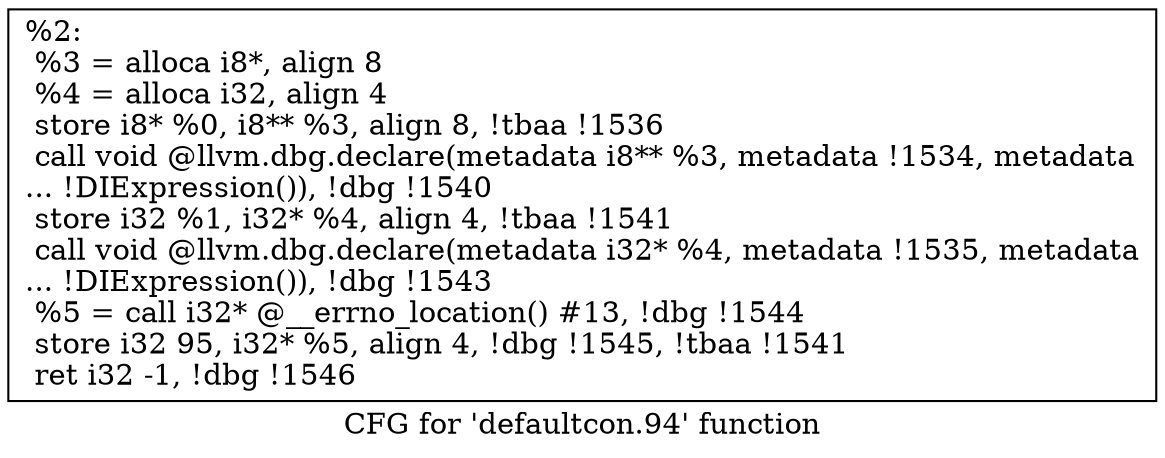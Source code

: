 digraph "CFG for 'defaultcon.94' function" {
	label="CFG for 'defaultcon.94' function";

	Node0x2792b00 [shape=record,label="{%2:\l  %3 = alloca i8*, align 8\l  %4 = alloca i32, align 4\l  store i8* %0, i8** %3, align 8, !tbaa !1536\l  call void @llvm.dbg.declare(metadata i8** %3, metadata !1534, metadata\l... !DIExpression()), !dbg !1540\l  store i32 %1, i32* %4, align 4, !tbaa !1541\l  call void @llvm.dbg.declare(metadata i32* %4, metadata !1535, metadata\l... !DIExpression()), !dbg !1543\l  %5 = call i32* @__errno_location() #13, !dbg !1544\l  store i32 95, i32* %5, align 4, !dbg !1545, !tbaa !1541\l  ret i32 -1, !dbg !1546\l}"];
}
